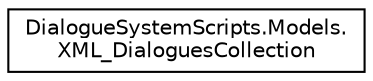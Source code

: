 digraph "Graphical Class Hierarchy"
{
  edge [fontname="Helvetica",fontsize="10",labelfontname="Helvetica",labelfontsize="10"];
  node [fontname="Helvetica",fontsize="10",shape=record];
  rankdir="LR";
  Node0 [label="DialogueSystemScripts.Models.\lXML_DialoguesCollection",height=0.2,width=0.4,color="black", fillcolor="white", style="filled",URL="$class_dialogue_system_scripts_1_1_models_1_1_x_m_l___dialogues_collection.html",tooltip="Класс, содержащий коллекцию настроек диалогов из XML. "];
}
